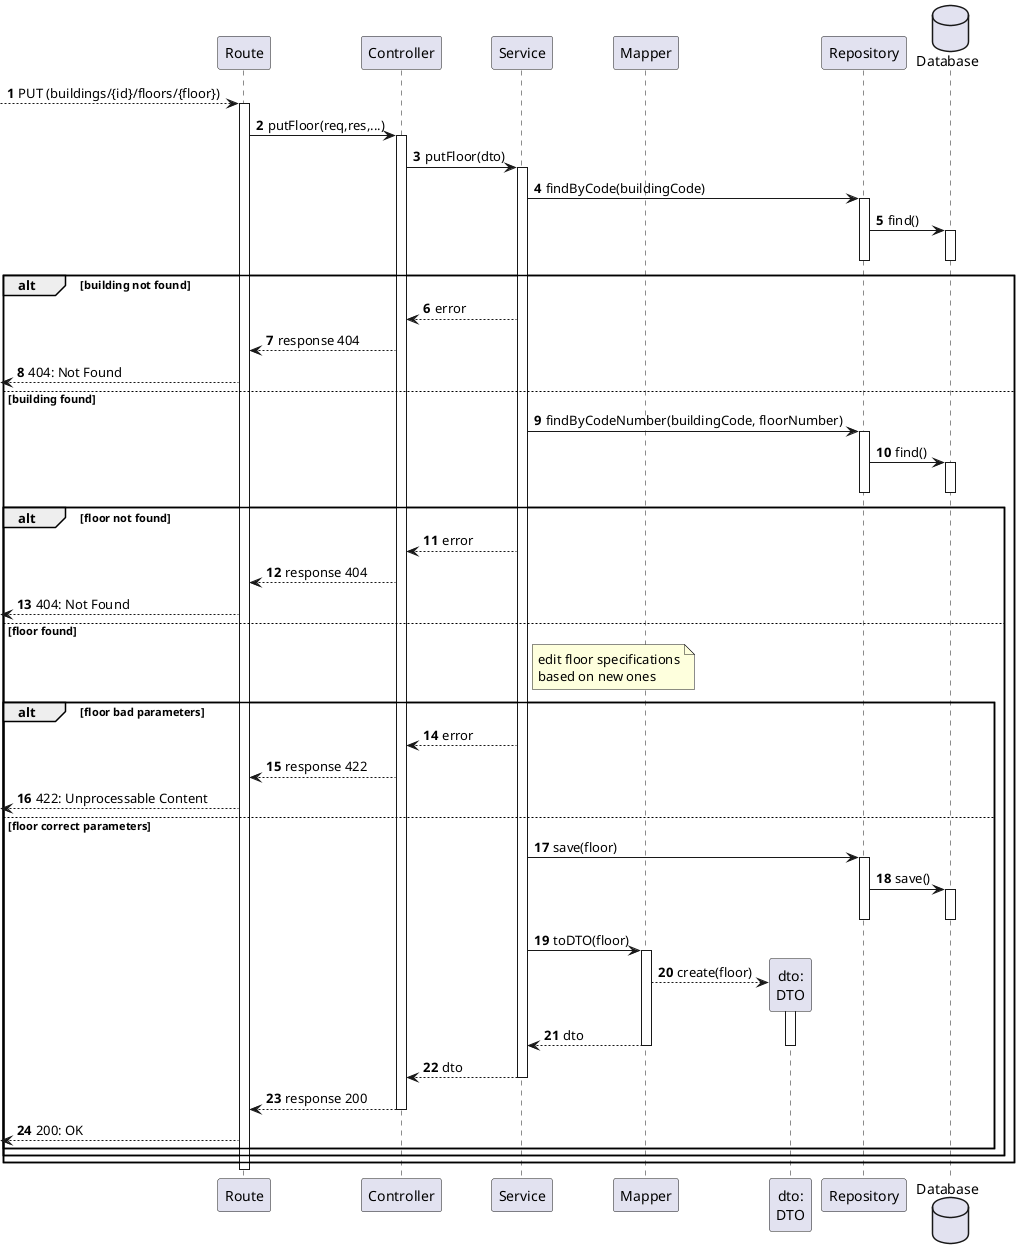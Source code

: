 @startuml
autonumber


participant "Route" as r
participant "Controller" as ctrl
participant "Service" as svc


participant "Mapper" as map
participant "dto:\nDTO" as dto

participant "Repository" as repo
database "Database" as db

[--> r: PUT (buildings/{id}/floors/{floor})
activate r
    r -> ctrl : putFloor(req,res,...)
        activate ctrl
            ctrl -> svc : putFloor(dto)
            activate svc
                svc -> repo : findByCode(buildingCode)
                activate repo
                    repo -> db : find()
                    activate db
                    deactivate db
                deactivate repo

                alt building not found
                    svc --> ctrl : error
                    ctrl --> r : response 404
                    [<--r : 404: Not Found
                else building found
                    svc -> repo : findByCodeNumber(buildingCode, floorNumber)
                    activate repo
                        repo -> db : find()
                        activate db
                        deactivate db
                    deactivate repo

                    alt floor not found
                        svc --> ctrl : error
                        ctrl --> r : response 404
                        [<--r : 404: Not Found
                    else floor found
                        note right of svc
                            edit floor specifications
                            based on new ones
                        end note

                        alt floor bad parameters
                            svc --> ctrl : error
                            ctrl --> r : response 422
                            [<--r : 422: Unprocessable Content
                        else floor correct parameters
                            svc -> repo : save(floor)
                            activate repo
                                repo -> db : save()
                                activate db
                                deactivate db
                            deactivate repo

                            svc -> map : toDTO(floor)
                            activate map
                                map --> dto **: create(floor)
                                activate dto
                                    map --> svc : dto
                                deactivate dto
                            deactivate map
                            svc --> ctrl : dto
                        deactivate svc
                    ctrl --> r : response 200
                deactivate ctrl
                [<--r: 200: OK
            end
        end
    end
deactivate r

@enduml
